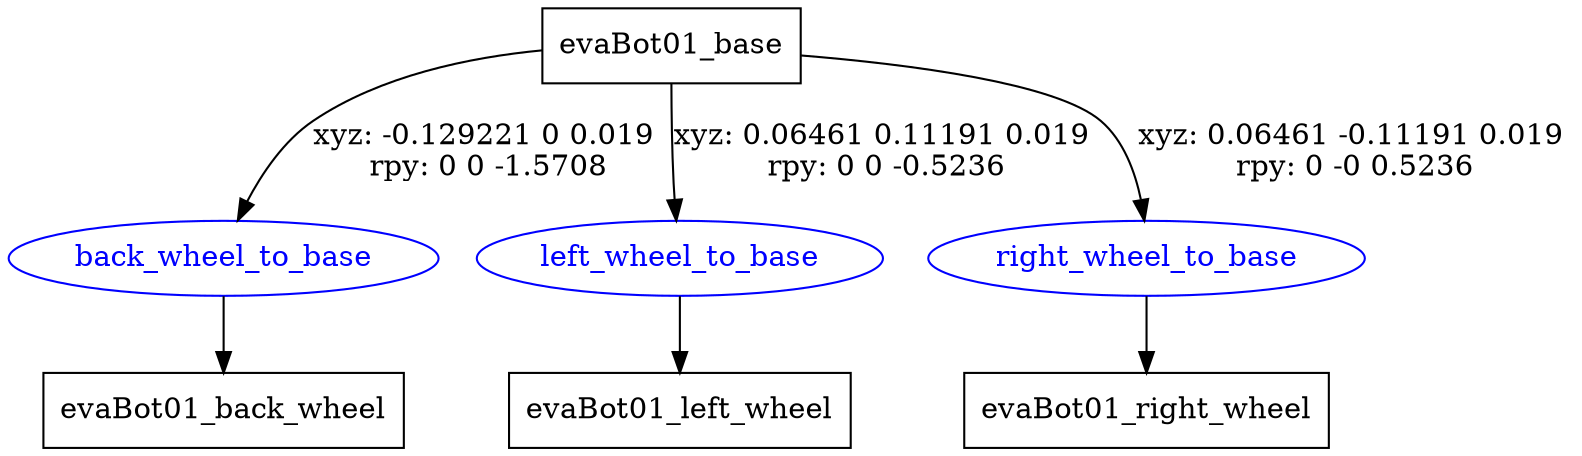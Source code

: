 digraph G {
node [shape=box];
"evaBot01_base" [label="evaBot01_base"];
"evaBot01_back_wheel" [label="evaBot01_back_wheel"];
"evaBot01_left_wheel" [label="evaBot01_left_wheel"];
"evaBot01_right_wheel" [label="evaBot01_right_wheel"];
node [shape=ellipse, color=blue, fontcolor=blue];
"evaBot01_base" -> "back_wheel_to_base" [label="xyz: -0.129221 0 0.019 \nrpy: 0 0 -1.5708"]
"back_wheel_to_base" -> "evaBot01_back_wheel"
"evaBot01_base" -> "left_wheel_to_base" [label="xyz: 0.06461 0.11191 0.019 \nrpy: 0 0 -0.5236"]
"left_wheel_to_base" -> "evaBot01_left_wheel"
"evaBot01_base" -> "right_wheel_to_base" [label="xyz: 0.06461 -0.11191 0.019 \nrpy: 0 -0 0.5236"]
"right_wheel_to_base" -> "evaBot01_right_wheel"
}
